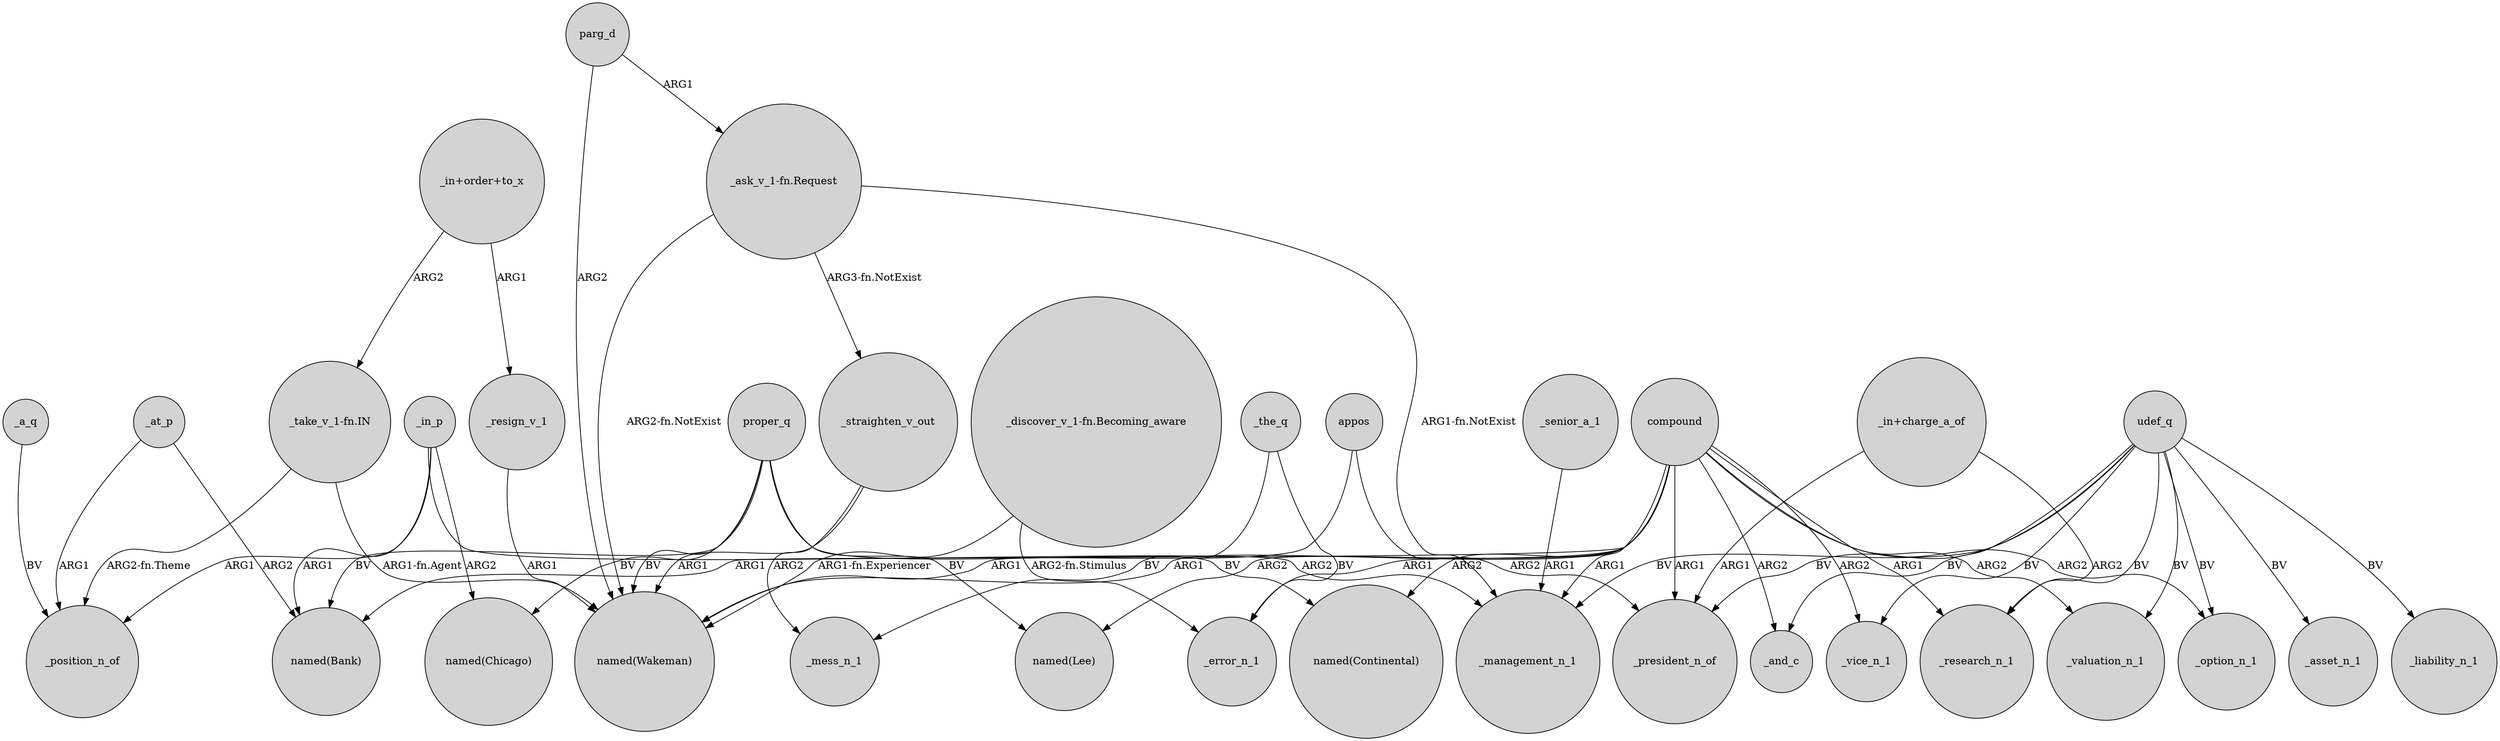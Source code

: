 digraph {
	node [shape=circle style=filled]
	compound -> "named(Lee)" [label=ARG2]
	_at_p -> "named(Bank)" [label=ARG2]
	compound -> _vice_n_1 [label=ARG2]
	udef_q -> _liability_n_1 [label=BV]
	"_in+order+to_x" -> _resign_v_1 [label=ARG1]
	compound -> "named(Wakeman)" [label=ARG1]
	udef_q -> _option_n_1 [label=BV]
	proper_q -> "named(Lee)" [label=BV]
	compound -> "named(Continental)" [label=ARG2]
	_straighten_v_out -> "named(Wakeman)" [label=ARG1]
	"_ask_v_1-fn.Request" -> _straighten_v_out [label="ARG3-fn.NotExist"]
	"_discover_v_1-fn.Becoming_aware" -> "named(Wakeman)" [label="ARG1-fn.Experiencer"]
	udef_q -> _research_n_1 [label=BV]
	"_in+charge_a_of" -> _research_n_1 [label=ARG2]
	"_in+charge_a_of" -> _president_n_of [label=ARG1]
	parg_d -> "_ask_v_1-fn.Request" [label=ARG1]
	_the_q -> _mess_n_1 [label=BV]
	"_in+order+to_x" -> "_take_v_1-fn.IN" [label=ARG2]
	proper_q -> "named(Wakeman)" [label=BV]
	"_take_v_1-fn.IN" -> "named(Wakeman)" [label="ARG1-fn.Agent"]
	"_ask_v_1-fn.Request" -> "named(Wakeman)" [label="ARG2-fn.NotExist"]
	_in_p -> "named(Bank)" [label=ARG1]
	udef_q -> _management_n_1 [label=BV]
	compound -> _research_n_1 [label=ARG1]
	udef_q -> _vice_n_1 [label=BV]
	udef_q -> _asset_n_1 [label=BV]
	udef_q -> _valuation_n_1 [label=BV]
	appos -> _president_n_of [label=ARG2]
	parg_d -> "named(Wakeman)" [label=ARG2]
	proper_q -> "named(Bank)" [label=BV]
	compound -> _option_n_1 [label=ARG2]
	compound -> _and_c [label=ARG2]
	_in_p -> "named(Chicago)" [label=ARG2]
	_a_q -> _position_n_of [label=BV]
	_senior_a_1 -> _management_n_1 [label=ARG1]
	compound -> _president_n_of [label=ARG1]
	udef_q -> _president_n_of [label=BV]
	compound -> _valuation_n_1 [label=ARG2]
	_resign_v_1 -> "named(Wakeman)" [label=ARG1]
	proper_q -> "named(Continental)" [label=BV]
	compound -> _error_n_1 [label=ARG1]
	"_ask_v_1-fn.Request" -> _management_n_1 [label="ARG1-fn.NotExist"]
	_in_p -> _management_n_1 [label=ARG2]
	compound -> "named(Bank)" [label=ARG1]
	_in_p -> _position_n_of [label=ARG1]
	appos -> "named(Wakeman)" [label=ARG1]
	"_discover_v_1-fn.Becoming_aware" -> _error_n_1 [label="ARG2-fn.Stimulus"]
	udef_q -> _and_c [label=BV]
	_at_p -> _position_n_of [label=ARG1]
	_the_q -> _error_n_1 [label=BV]
	compound -> _management_n_1 [label=ARG1]
	proper_q -> "named(Chicago)" [label=BV]
	_straighten_v_out -> _mess_n_1 [label=ARG2]
	"_take_v_1-fn.IN" -> _position_n_of [label="ARG2-fn.Theme"]
}
